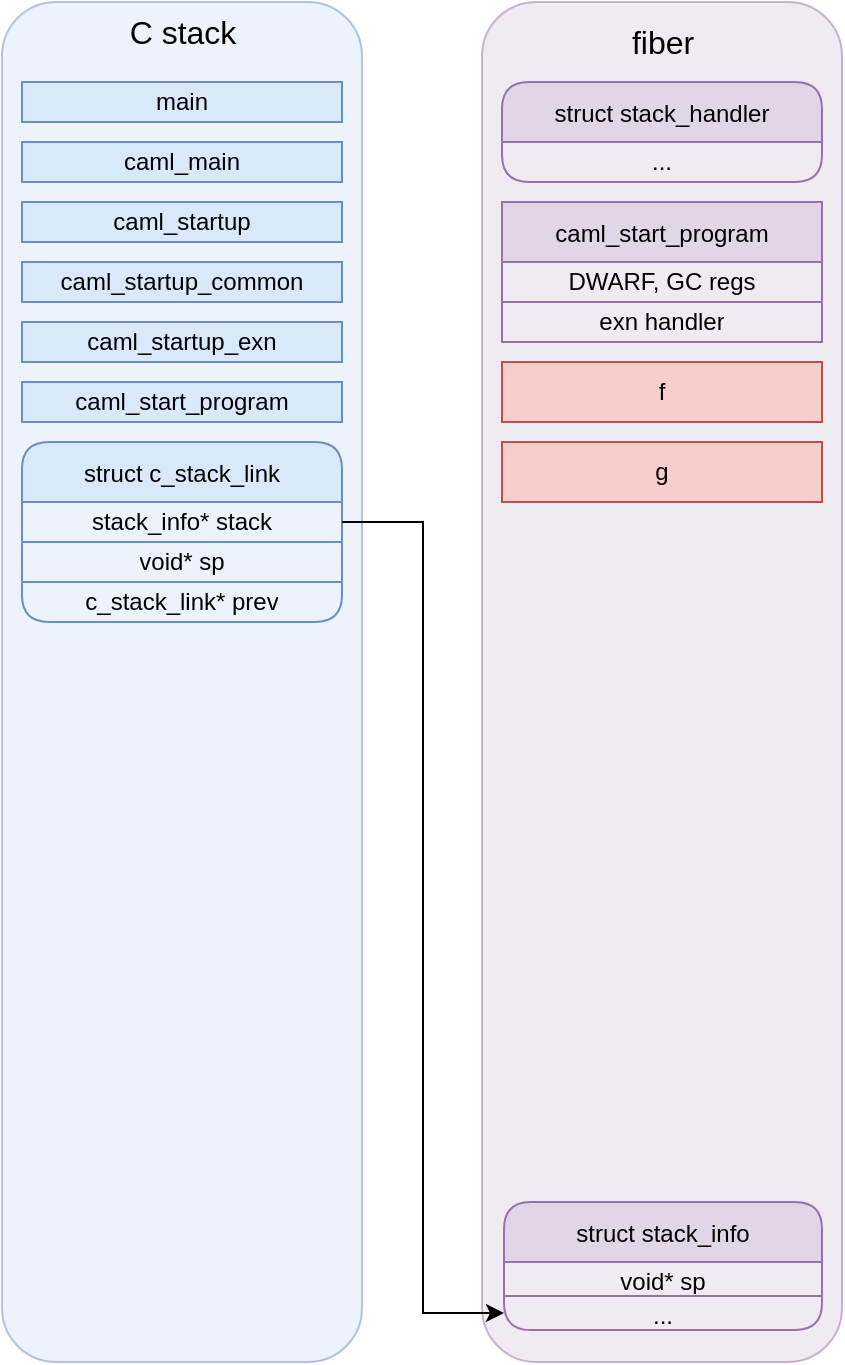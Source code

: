 <mxfile version="20.8.16" type="device"><diagram name="Page-1" id="fGvfJEpyNB1wr5ypj0Vj"><mxGraphModel dx="2261" dy="834" grid="1" gridSize="10" guides="1" tooltips="1" connect="1" arrows="1" fold="1" page="1" pageScale="1" pageWidth="827" pageHeight="1169" math="0" shadow="0"><root><mxCell id="0"/><mxCell id="siU_tqEIsAGhZ9YfezYa-1" value="Step1" parent="0"/><mxCell id="siU_tqEIsAGhZ9YfezYa-2" value="" style="rounded=1;whiteSpace=wrap;html=1;fillColor=#dae8fc;strokeColor=#6c8ebf;fillStyle=auto;opacity=50;" parent="siU_tqEIsAGhZ9YfezYa-1" vertex="1"><mxGeometry x="-760" y="40" width="180" height="680" as="geometry"/></mxCell><mxCell id="siU_tqEIsAGhZ9YfezYa-3" value="&lt;div&gt;main&lt;/div&gt;" style="rounded=0;whiteSpace=wrap;html=1;fillColor=#dae8fc;strokeColor=#6c8ebf;" parent="siU_tqEIsAGhZ9YfezYa-1" vertex="1"><mxGeometry x="-750" y="80" width="160" height="20" as="geometry"/></mxCell><mxCell id="siU_tqEIsAGhZ9YfezYa-4" value="caml_main" style="rounded=0;whiteSpace=wrap;html=1;fillColor=#dae8fc;strokeColor=#6c8ebf;" parent="siU_tqEIsAGhZ9YfezYa-1" vertex="1"><mxGeometry x="-750" y="110" width="160" height="20" as="geometry"/></mxCell><mxCell id="siU_tqEIsAGhZ9YfezYa-5" value="caml_startup" style="rounded=0;whiteSpace=wrap;html=1;fillColor=#dae8fc;strokeColor=#6c8ebf;" parent="siU_tqEIsAGhZ9YfezYa-1" vertex="1"><mxGeometry x="-750" y="140" width="160" height="20" as="geometry"/></mxCell><mxCell id="siU_tqEIsAGhZ9YfezYa-6" value="caml_startup_exn" style="rounded=0;whiteSpace=wrap;html=1;fillColor=#dae8fc;strokeColor=#6c8ebf;" parent="siU_tqEIsAGhZ9YfezYa-1" vertex="1"><mxGeometry x="-750" y="200" width="160" height="20" as="geometry"/></mxCell><mxCell id="siU_tqEIsAGhZ9YfezYa-7" value="caml_start_program" style="rounded=0;whiteSpace=wrap;html=1;fillColor=#dae8fc;strokeColor=#6c8ebf;" parent="siU_tqEIsAGhZ9YfezYa-1" vertex="1"><mxGeometry x="-750" y="230" width="160" height="20" as="geometry"/></mxCell><mxCell id="siU_tqEIsAGhZ9YfezYa-8" value="caml_startup_common" style="rounded=0;whiteSpace=wrap;html=1;fillColor=#dae8fc;strokeColor=#6c8ebf;" parent="siU_tqEIsAGhZ9YfezYa-1" vertex="1"><mxGeometry x="-750" y="170" width="160" height="20" as="geometry"/></mxCell><mxCell id="siU_tqEIsAGhZ9YfezYa-9" value="C stack" style="text;strokeColor=none;fillColor=none;html=1;fontSize=16;fontStyle=0;verticalAlign=middle;align=center;" parent="siU_tqEIsAGhZ9YfezYa-1" vertex="1"><mxGeometry x="-720" y="40" width="100" height="30" as="geometry"/></mxCell><mxCell id="siU_tqEIsAGhZ9YfezYa-10" value="struct c_stack_link" style="shape=table;startSize=30;container=1;collapsible=0;childLayout=tableLayout;fillColor=#dae8fc;strokeColor=#6c8ebf;rounded=1;" parent="siU_tqEIsAGhZ9YfezYa-1" vertex="1"><mxGeometry x="-750" y="260" width="160" height="90" as="geometry"/></mxCell><mxCell id="siU_tqEIsAGhZ9YfezYa-11" value="" style="shape=tableRow;horizontal=0;startSize=0;swimlaneHead=0;swimlaneBody=0;strokeColor=inherit;top=0;left=0;bottom=0;right=0;collapsible=0;dropTarget=0;fillColor=none;points=[[0,0.5],[1,0.5]];portConstraint=eastwest;" parent="siU_tqEIsAGhZ9YfezYa-10" vertex="1"><mxGeometry y="30" width="160" height="20" as="geometry"/></mxCell><mxCell id="siU_tqEIsAGhZ9YfezYa-12" value="stack_info* stack" style="shape=partialRectangle;html=1;whiteSpace=wrap;connectable=0;strokeColor=inherit;overflow=hidden;fillColor=none;top=0;left=0;bottom=0;right=0;pointerEvents=1;" parent="siU_tqEIsAGhZ9YfezYa-11" vertex="1"><mxGeometry width="160" height="20" as="geometry"><mxRectangle width="160" height="20" as="alternateBounds"/></mxGeometry></mxCell><mxCell id="siU_tqEIsAGhZ9YfezYa-13" value="" style="shape=tableRow;horizontal=0;startSize=0;swimlaneHead=0;swimlaneBody=0;strokeColor=inherit;top=0;left=0;bottom=0;right=0;collapsible=0;dropTarget=0;fillColor=none;points=[[0,0.5],[1,0.5]];portConstraint=eastwest;" parent="siU_tqEIsAGhZ9YfezYa-10" vertex="1"><mxGeometry y="50" width="160" height="20" as="geometry"/></mxCell><mxCell id="siU_tqEIsAGhZ9YfezYa-14" value="void* sp" style="shape=partialRectangle;html=1;whiteSpace=wrap;connectable=0;strokeColor=inherit;overflow=hidden;fillColor=none;top=0;left=0;bottom=0;right=0;pointerEvents=1;" parent="siU_tqEIsAGhZ9YfezYa-13" vertex="1"><mxGeometry width="160" height="20" as="geometry"><mxRectangle width="160" height="20" as="alternateBounds"/></mxGeometry></mxCell><mxCell id="siU_tqEIsAGhZ9YfezYa-15" value="" style="shape=tableRow;horizontal=0;startSize=0;swimlaneHead=0;swimlaneBody=0;strokeColor=inherit;top=0;left=0;bottom=0;right=0;collapsible=0;dropTarget=0;fillColor=none;points=[[0,0.5],[1,0.5]];portConstraint=eastwest;" parent="siU_tqEIsAGhZ9YfezYa-10" vertex="1"><mxGeometry y="70" width="160" height="20" as="geometry"/></mxCell><mxCell id="siU_tqEIsAGhZ9YfezYa-16" value="c_stack_link* prev" style="shape=partialRectangle;html=1;whiteSpace=wrap;connectable=0;strokeColor=inherit;overflow=hidden;fillColor=none;top=0;left=0;bottom=0;right=0;pointerEvents=1;" parent="siU_tqEIsAGhZ9YfezYa-15" vertex="1"><mxGeometry width="160" height="20" as="geometry"><mxRectangle width="160" height="20" as="alternateBounds"/></mxGeometry></mxCell><mxCell id="siU_tqEIsAGhZ9YfezYa-29" style="edgeStyle=orthogonalEdgeStyle;rounded=0;orthogonalLoop=1;jettySize=auto;html=1;" parent="siU_tqEIsAGhZ9YfezYa-1" edge="1"><mxGeometry relative="1" as="geometry"><mxPoint x="-660" y="620" as="sourcePoint"/></mxGeometry></mxCell><mxCell id="siU_tqEIsAGhZ9YfezYa-87" value="" style="rounded=1;whiteSpace=wrap;html=1;fillColor=#e1d5e7;strokeColor=#9673a6;opacity=50;" parent="siU_tqEIsAGhZ9YfezYa-1" vertex="1"><mxGeometry x="-520" y="40" width="180" height="680" as="geometry"/></mxCell><mxCell id="siU_tqEIsAGhZ9YfezYa-88" value="fiber" style="text;strokeColor=none;fillColor=none;html=1;fontSize=16;fontStyle=0;verticalAlign=middle;align=center;" parent="siU_tqEIsAGhZ9YfezYa-1" vertex="1"><mxGeometry x="-480" y="45" width="100" height="30" as="geometry"/></mxCell><mxCell id="siU_tqEIsAGhZ9YfezYa-89" value="struct stack_handler" style="shape=table;startSize=30;container=1;collapsible=0;childLayout=tableLayout;fillColor=#e1d5e7;strokeColor=#9673a6;rounded=1;" parent="siU_tqEIsAGhZ9YfezYa-1" vertex="1"><mxGeometry x="-510" y="80" width="160" height="50" as="geometry"/></mxCell><mxCell id="siU_tqEIsAGhZ9YfezYa-90" value="" style="shape=tableRow;horizontal=0;startSize=0;swimlaneHead=0;swimlaneBody=0;strokeColor=inherit;top=0;left=0;bottom=0;right=0;collapsible=0;dropTarget=0;fillColor=none;points=[[0,0.5],[1,0.5]];portConstraint=eastwest;" parent="siU_tqEIsAGhZ9YfezYa-89" vertex="1"><mxGeometry y="30" width="160" height="20" as="geometry"/></mxCell><mxCell id="siU_tqEIsAGhZ9YfezYa-91" value="..." style="shape=partialRectangle;html=1;whiteSpace=wrap;connectable=0;strokeColor=inherit;overflow=hidden;fillColor=none;top=0;left=0;bottom=0;right=0;pointerEvents=1;" parent="siU_tqEIsAGhZ9YfezYa-90" vertex="1"><mxGeometry width="160" height="20" as="geometry"><mxRectangle width="160" height="20" as="alternateBounds"/></mxGeometry></mxCell><mxCell id="siU_tqEIsAGhZ9YfezYa-92" value="struct stack_info" style="shape=table;startSize=30;container=1;collapsible=0;childLayout=tableLayout;fillColor=#e1d5e7;strokeColor=#9673a6;rounded=1;" parent="siU_tqEIsAGhZ9YfezYa-1" vertex="1"><mxGeometry x="-509" y="640" width="159" height="64" as="geometry"/></mxCell><mxCell id="siU_tqEIsAGhZ9YfezYa-93" value="" style="shape=tableRow;horizontal=0;startSize=0;swimlaneHead=0;swimlaneBody=0;strokeColor=inherit;top=0;left=0;bottom=0;right=0;collapsible=0;dropTarget=0;fillColor=none;points=[[0,0.5],[1,0.5]];portConstraint=eastwest;" parent="siU_tqEIsAGhZ9YfezYa-92" vertex="1"><mxGeometry y="30" width="159" height="17" as="geometry"/></mxCell><mxCell id="siU_tqEIsAGhZ9YfezYa-94" value="void* sp" style="shape=partialRectangle;html=1;whiteSpace=wrap;connectable=0;strokeColor=inherit;overflow=hidden;fillColor=none;top=0;left=0;bottom=0;right=0;pointerEvents=1;" parent="siU_tqEIsAGhZ9YfezYa-93" vertex="1"><mxGeometry width="159" height="17" as="geometry"><mxRectangle width="159" height="17" as="alternateBounds"/></mxGeometry></mxCell><mxCell id="siU_tqEIsAGhZ9YfezYa-95" style="shape=tableRow;horizontal=0;startSize=0;swimlaneHead=0;swimlaneBody=0;strokeColor=inherit;top=0;left=0;bottom=0;right=0;collapsible=0;dropTarget=0;fillColor=none;points=[[0,0.5],[1,0.5]];portConstraint=eastwest;" parent="siU_tqEIsAGhZ9YfezYa-92" vertex="1"><mxGeometry y="47" width="159" height="17" as="geometry"/></mxCell><mxCell id="siU_tqEIsAGhZ9YfezYa-96" value="&lt;div&gt;...&lt;/div&gt;&lt;div&gt;&lt;br&gt;&lt;/div&gt;" style="shape=partialRectangle;html=1;whiteSpace=wrap;connectable=0;strokeColor=inherit;overflow=hidden;fillColor=none;top=0;left=0;bottom=0;right=0;pointerEvents=1;" parent="siU_tqEIsAGhZ9YfezYa-95" vertex="1"><mxGeometry width="159" height="17" as="geometry"><mxRectangle width="159" height="17" as="alternateBounds"/></mxGeometry></mxCell><mxCell id="siU_tqEIsAGhZ9YfezYa-97" value="f" style="rounded=0;whiteSpace=wrap;html=1;fillColor=#f8cecc;strokeColor=#b85450;" parent="siU_tqEIsAGhZ9YfezYa-1" vertex="1"><mxGeometry x="-510" y="220" width="160" height="30" as="geometry"/></mxCell><mxCell id="siU_tqEIsAGhZ9YfezYa-98" value="g" style="rounded=0;whiteSpace=wrap;html=1;fillColor=#f8cecc;strokeColor=#b85450;" parent="siU_tqEIsAGhZ9YfezYa-1" vertex="1"><mxGeometry x="-510" y="260" width="160" height="30" as="geometry"/></mxCell><mxCell id="siU_tqEIsAGhZ9YfezYa-99" value="caml_start_program" style="shape=table;startSize=30;container=1;collapsible=0;childLayout=tableLayout;fillColor=#e1d5e7;strokeColor=#9673a6;" parent="siU_tqEIsAGhZ9YfezYa-1" vertex="1"><mxGeometry x="-510" y="140" width="160" height="70" as="geometry"/></mxCell><mxCell id="siU_tqEIsAGhZ9YfezYa-100" value="" style="shape=tableRow;horizontal=0;startSize=0;swimlaneHead=0;swimlaneBody=0;strokeColor=inherit;top=0;left=0;bottom=0;right=0;collapsible=0;dropTarget=0;fillColor=none;points=[[0,0.5],[1,0.5]];portConstraint=eastwest;" parent="siU_tqEIsAGhZ9YfezYa-99" vertex="1"><mxGeometry y="30" width="160" height="20" as="geometry"/></mxCell><mxCell id="siU_tqEIsAGhZ9YfezYa-101" value="DWARF, GC regs" style="shape=partialRectangle;html=1;whiteSpace=wrap;connectable=0;strokeColor=inherit;overflow=hidden;fillColor=none;top=0;left=0;bottom=0;right=0;pointerEvents=1;" parent="siU_tqEIsAGhZ9YfezYa-100" vertex="1"><mxGeometry width="160" height="20" as="geometry"><mxRectangle width="160" height="20" as="alternateBounds"/></mxGeometry></mxCell><mxCell id="siU_tqEIsAGhZ9YfezYa-102" value="" style="shape=tableRow;horizontal=0;startSize=0;swimlaneHead=0;swimlaneBody=0;strokeColor=inherit;top=0;left=0;bottom=0;right=0;collapsible=0;dropTarget=0;fillColor=none;points=[[0,0.5],[1,0.5]];portConstraint=eastwest;" parent="siU_tqEIsAGhZ9YfezYa-99" vertex="1"><mxGeometry y="50" width="160" height="20" as="geometry"/></mxCell><mxCell id="siU_tqEIsAGhZ9YfezYa-103" value="exn handler" style="shape=partialRectangle;html=1;whiteSpace=wrap;connectable=0;strokeColor=inherit;overflow=hidden;fillColor=none;top=0;left=0;bottom=0;right=0;pointerEvents=1;" parent="siU_tqEIsAGhZ9YfezYa-102" vertex="1"><mxGeometry width="160" height="20" as="geometry"><mxRectangle width="160" height="20" as="alternateBounds"/></mxGeometry></mxCell><mxCell id="siU_tqEIsAGhZ9YfezYa-141" style="edgeStyle=orthogonalEdgeStyle;rounded=0;orthogonalLoop=1;jettySize=auto;html=1;exitX=1;exitY=0.5;exitDx=0;exitDy=0;entryX=0;entryY=0.5;entryDx=0;entryDy=0;" parent="siU_tqEIsAGhZ9YfezYa-1" source="siU_tqEIsAGhZ9YfezYa-11" target="siU_tqEIsAGhZ9YfezYa-95" edge="1"><mxGeometry relative="1" as="geometry"/></mxCell><mxCell id="siU_tqEIsAGhZ9YfezYa-104" value="Step2" parent="0" visible="0"/><mxCell id="siU_tqEIsAGhZ9YfezYa-105" value="caml_c_call" style="rounded=0;whiteSpace=wrap;html=1;fillColor=#e1d5e7;strokeColor=#9673a6;" parent="siU_tqEIsAGhZ9YfezYa-104" vertex="1"><mxGeometry x="-510" y="300" width="160" height="20" as="geometry"/></mxCell><mxCell id="siU_tqEIsAGhZ9YfezYa-106" style="edgeStyle=orthogonalEdgeStyle;rounded=0;orthogonalLoop=1;jettySize=auto;html=1;exitX=1;exitY=0.5;exitDx=0;exitDy=0;entryX=1;entryY=0.5;entryDx=0;entryDy=0;dashed=1;" parent="siU_tqEIsAGhZ9YfezYa-104" target="siU_tqEIsAGhZ9YfezYa-105" edge="1"><mxGeometry relative="1" as="geometry"><Array as="points"><mxPoint x="-320" y="679"/><mxPoint x="-320" y="310"/></Array><mxPoint x="-350" y="678.5" as="sourcePoint"/></mxGeometry></mxCell><mxCell id="siU_tqEIsAGhZ9YfezYa-107" value="print_and_call_ocaml_h" style="rounded=0;whiteSpace=wrap;html=1;fillColor=#d5e8d4;strokeColor=#82b366;" parent="siU_tqEIsAGhZ9YfezYa-104" vertex="1"><mxGeometry x="-750" y="360" width="160" height="30" as="geometry"/></mxCell><mxCell id="siU_tqEIsAGhZ9YfezYa-47" value="Step3.1" style="locked=1;" parent="0" visible="0"/><mxCell id="siU_tqEIsAGhZ9YfezYa-109" value="caml_callback" style="rounded=0;whiteSpace=wrap;html=1;fillColor=#dae8fc;strokeColor=#6c8ebf;" parent="siU_tqEIsAGhZ9YfezYa-47" vertex="1"><mxGeometry x="-750" y="400" width="160" height="20" as="geometry"/></mxCell><mxCell id="siU_tqEIsAGhZ9YfezYa-142" value="Step3.2" parent="0" visible="0"/><mxCell id="siU_tqEIsAGhZ9YfezYa-143" value="caml_callback_exn" style="rounded=0;whiteSpace=wrap;html=1;fillColor=#dae8fc;strokeColor=#6c8ebf;" parent="siU_tqEIsAGhZ9YfezYa-142" vertex="1"><mxGeometry x="-750" y="430" width="160" height="20" as="geometry"/></mxCell><mxCell id="siU_tqEIsAGhZ9YfezYa-144" value="caml_callback_asm/&lt;br&gt;caml_start_program" style="rounded=0;whiteSpace=wrap;html=1;fillColor=#dae8fc;strokeColor=#6c8ebf;" parent="siU_tqEIsAGhZ9YfezYa-142" vertex="1"><mxGeometry x="-750" y="460" width="160" height="30" as="geometry"/></mxCell><mxCell id="siU_tqEIsAGhZ9YfezYa-145" value="struct c_stack_link" style="shape=table;startSize=30;container=1;collapsible=0;childLayout=tableLayout;fillColor=#dae8fc;strokeColor=#6c8ebf;rounded=1;" parent="siU_tqEIsAGhZ9YfezYa-142" vertex="1"><mxGeometry x="-750" y="500" width="160" height="90" as="geometry"/></mxCell><mxCell id="siU_tqEIsAGhZ9YfezYa-146" value="" style="shape=tableRow;horizontal=0;startSize=0;swimlaneHead=0;swimlaneBody=0;strokeColor=inherit;top=0;left=0;bottom=0;right=0;collapsible=0;dropTarget=0;fillColor=none;points=[[0,0.5],[1,0.5]];portConstraint=eastwest;" parent="siU_tqEIsAGhZ9YfezYa-145" vertex="1"><mxGeometry y="30" width="160" height="20" as="geometry"/></mxCell><mxCell id="siU_tqEIsAGhZ9YfezYa-147" value="stack_info* stack" style="shape=partialRectangle;html=1;whiteSpace=wrap;connectable=0;strokeColor=inherit;overflow=hidden;fillColor=none;top=0;left=0;bottom=0;right=0;pointerEvents=1;" parent="siU_tqEIsAGhZ9YfezYa-146" vertex="1"><mxGeometry width="160" height="20" as="geometry"><mxRectangle width="160" height="20" as="alternateBounds"/></mxGeometry></mxCell><mxCell id="siU_tqEIsAGhZ9YfezYa-148" value="" style="shape=tableRow;horizontal=0;startSize=0;swimlaneHead=0;swimlaneBody=0;strokeColor=inherit;top=0;left=0;bottom=0;right=0;collapsible=0;dropTarget=0;fillColor=none;points=[[0,0.5],[1,0.5]];portConstraint=eastwest;" parent="siU_tqEIsAGhZ9YfezYa-145" vertex="1"><mxGeometry y="50" width="160" height="20" as="geometry"/></mxCell><mxCell id="siU_tqEIsAGhZ9YfezYa-149" value="void* sp" style="shape=partialRectangle;html=1;whiteSpace=wrap;connectable=0;strokeColor=inherit;overflow=hidden;fillColor=none;top=0;left=0;bottom=0;right=0;pointerEvents=1;" parent="siU_tqEIsAGhZ9YfezYa-148" vertex="1"><mxGeometry width="160" height="20" as="geometry"><mxRectangle width="160" height="20" as="alternateBounds"/></mxGeometry></mxCell><mxCell id="siU_tqEIsAGhZ9YfezYa-150" value="" style="shape=tableRow;horizontal=0;startSize=0;swimlaneHead=0;swimlaneBody=0;strokeColor=inherit;top=0;left=0;bottom=0;right=0;collapsible=0;dropTarget=0;fillColor=none;points=[[0,0.5],[1,0.5]];portConstraint=eastwest;" parent="siU_tqEIsAGhZ9YfezYa-145" vertex="1"><mxGeometry y="70" width="160" height="20" as="geometry"/></mxCell><mxCell id="siU_tqEIsAGhZ9YfezYa-151" value="c_stack_link* prev" style="shape=partialRectangle;html=1;whiteSpace=wrap;connectable=0;strokeColor=inherit;overflow=hidden;fillColor=none;top=0;left=0;bottom=0;right=0;pointerEvents=1;" parent="siU_tqEIsAGhZ9YfezYa-150" vertex="1"><mxGeometry width="160" height="20" as="geometry"><mxRectangle width="160" height="20" as="alternateBounds"/></mxGeometry></mxCell><mxCell id="siU_tqEIsAGhZ9YfezYa-152" style="edgeStyle=orthogonalEdgeStyle;rounded=0;orthogonalLoop=1;jettySize=auto;html=1;exitX=0;exitY=0.5;exitDx=0;exitDy=0;" parent="siU_tqEIsAGhZ9YfezYa-142" source="siU_tqEIsAGhZ9YfezYa-150" edge="1"><mxGeometry relative="1" as="geometry"><Array as="points"><mxPoint x="-770" y="580"/><mxPoint x="-770" y="272"/></Array><mxPoint x="-750" y="272" as="targetPoint"/><mxPoint x="-740" y="580" as="sourcePoint"/></mxGeometry></mxCell><mxCell id="siU_tqEIsAGhZ9YfezYa-108" value="Step4" parent="0" visible="0"/><mxCell id="siU_tqEIsAGhZ9YfezYa-127" value="h" style="rounded=0;whiteSpace=wrap;html=1;fillColor=#f8cecc;strokeColor=#b85450;" parent="siU_tqEIsAGhZ9YfezYa-108" vertex="1"><mxGeometry x="-510" y="420" width="160" height="30" as="geometry"/></mxCell><mxCell id="siU_tqEIsAGhZ9YfezYa-128" value="i" style="rounded=0;whiteSpace=wrap;html=1;fillColor=#f8cecc;strokeColor=#b85450;" parent="siU_tqEIsAGhZ9YfezYa-108" vertex="1"><mxGeometry x="-510" y="460" width="160" height="30" as="geometry"/></mxCell><mxCell id="75412L5vuf7un3VHbCTK-0" value="Step4.1" parent="0" visible="0"/><mxCell id="75412L5vuf7un3VHbCTK-1" value="caml_start_program" style="shape=table;startSize=30;container=1;collapsible=0;childLayout=tableLayout;fillColor=#e1d5e7;strokeColor=#9673a6;" parent="75412L5vuf7un3VHbCTK-0" vertex="1"><mxGeometry x="-510" y="330" width="160" height="77.5" as="geometry"/></mxCell><mxCell id="75412L5vuf7un3VHbCTK-2" value="" style="shape=tableRow;horizontal=0;startSize=0;swimlaneHead=0;swimlaneBody=0;strokeColor=inherit;top=0;left=0;bottom=0;right=0;collapsible=0;dropTarget=0;fillColor=none;points=[[0,0.5],[1,0.5]];portConstraint=eastwest;" parent="75412L5vuf7un3VHbCTK-1" vertex="1"><mxGeometry y="30" width="160" height="24" as="geometry"/></mxCell><mxCell id="75412L5vuf7un3VHbCTK-3" value="DWARF, GC regs" style="shape=partialRectangle;html=1;whiteSpace=wrap;connectable=0;strokeColor=inherit;overflow=hidden;fillColor=none;top=0;left=0;bottom=0;right=0;pointerEvents=1;" parent="75412L5vuf7un3VHbCTK-2" vertex="1"><mxGeometry width="160" height="24" as="geometry"><mxRectangle width="160" height="24" as="alternateBounds"/></mxGeometry></mxCell><mxCell id="75412L5vuf7un3VHbCTK-4" value="" style="shape=tableRow;horizontal=0;startSize=0;swimlaneHead=0;swimlaneBody=0;strokeColor=inherit;top=0;left=0;bottom=0;right=0;collapsible=0;dropTarget=0;fillColor=none;points=[[0,0.5],[1,0.5]];portConstraint=eastwest;" parent="75412L5vuf7un3VHbCTK-1" vertex="1"><mxGeometry y="54" width="160" height="24" as="geometry"/></mxCell><mxCell id="75412L5vuf7un3VHbCTK-5" value="exn handler" style="shape=partialRectangle;html=1;whiteSpace=wrap;connectable=0;strokeColor=inherit;overflow=hidden;fillColor=none;top=0;left=0;bottom=0;right=0;pointerEvents=1;" parent="75412L5vuf7un3VHbCTK-4" vertex="1"><mxGeometry width="160" height="24" as="geometry"><mxRectangle width="160" height="24" as="alternateBounds"/></mxGeometry></mxCell><mxCell id="75412L5vuf7un3VHbCTK-6" style="edgeStyle=orthogonalEdgeStyle;rounded=0;orthogonalLoop=1;jettySize=auto;html=1;exitX=1;exitY=0.5;exitDx=0;exitDy=0;entryX=1;entryY=0.5;entryDx=0;entryDy=0;dashed=1;" parent="75412L5vuf7un3VHbCTK-0" source="75412L5vuf7un3VHbCTK-4" edge="1"><mxGeometry relative="1" as="geometry"><mxPoint x="-350" y="200" as="targetPoint"/><Array as="points"><mxPoint x="-330" y="396"/><mxPoint x="-330" y="200"/></Array></mxGeometry></mxCell><mxCell id="siU_tqEIsAGhZ9YfezYa-32" value="Step4.2" parent="0" visible="0"/><mxCell id="siU_tqEIsAGhZ9YfezYa-159" style="edgeStyle=orthogonalEdgeStyle;rounded=0;orthogonalLoop=1;jettySize=auto;html=1;entryX=0.578;entryY=0.151;entryDx=0;entryDy=0;entryPerimeter=0;" parent="siU_tqEIsAGhZ9YfezYa-32" source="siU_tqEIsAGhZ9YfezYa-136" target="siU_tqEIsAGhZ9YfezYa-137" edge="1"><mxGeometry relative="1" as="geometry"/></mxCell><mxCell id="siU_tqEIsAGhZ9YfezYa-136" value="caml_tsan_exn_func_exit" style="rounded=0;whiteSpace=wrap;html=1;fillColor=#dae8fc;strokeColor=#6c8ebf;" parent="siU_tqEIsAGhZ9YfezYa-32" vertex="1"><mxGeometry x="-750" y="600" width="160" height="20" as="geometry"/></mxCell><mxCell id="siU_tqEIsAGhZ9YfezYa-137" value="h, i" style="ellipse;shape=cloud;whiteSpace=wrap;html=1;fillColor=#fff2cc;strokeColor=#d6b656;" parent="siU_tqEIsAGhZ9YfezYa-32" vertex="1"><mxGeometry x="-720" y="640" width="85" height="50" as="geometry"/></mxCell><mxCell id="siU_tqEIsAGhZ9YfezYa-138" value="caml_raise_exn" style="rounded=0;whiteSpace=wrap;html=1;fillColor=#e1d5e7;strokeColor=#9673a6;" parent="siU_tqEIsAGhZ9YfezYa-32" vertex="1"><mxGeometry x="-510" y="500" width="160" height="20" as="geometry"/></mxCell><mxCell id="siU_tqEIsAGhZ9YfezYa-139" value="" style="ellipse;whiteSpace=wrap;html=1;fillColor=none;strokeColor=#E51400;strokeWidth=2;sketch=1;curveFitting=1;jiggle=2;" parent="siU_tqEIsAGhZ9YfezYa-32" vertex="1"><mxGeometry x="-520" y="420" width="180" height="70" as="geometry"/></mxCell><mxCell id="siU_tqEIsAGhZ9YfezYa-140" style="edgeStyle=orthogonalEdgeStyle;rounded=0;orthogonalLoop=1;jettySize=auto;html=1;exitX=1;exitY=0.5;exitDx=0;exitDy=0;entryX=0;entryY=0.5;entryDx=0;entryDy=0;" parent="siU_tqEIsAGhZ9YfezYa-32" source="siU_tqEIsAGhZ9YfezYa-11" target="siU_tqEIsAGhZ9YfezYa-95" edge="1"><mxGeometry relative="1" as="geometry"/></mxCell><mxCell id="siU_tqEIsAGhZ9YfezYa-134" value="Step5" parent="0" visible="0"/><mxCell id="siU_tqEIsAGhZ9YfezYa-153" value="caml_raise_if_exception" style="rounded=0;whiteSpace=wrap;html=1;fillColor=#dae8fc;strokeColor=#6c8ebf;" parent="siU_tqEIsAGhZ9YfezYa-134" vertex="1"><mxGeometry x="-750" y="430" width="160" height="20" as="geometry"/></mxCell><mxCell id="siU_tqEIsAGhZ9YfezYa-154" value="&lt;div&gt;caml_raise&lt;/div&gt;" style="rounded=0;whiteSpace=wrap;html=1;fillColor=#dae8fc;strokeColor=#6c8ebf;" parent="siU_tqEIsAGhZ9YfezYa-134" vertex="1"><mxGeometry x="-750" y="460" width="160" height="20" as="geometry"/></mxCell><mxCell id="siU_tqEIsAGhZ9YfezYa-160" style="edgeStyle=orthogonalEdgeStyle;rounded=0;orthogonalLoop=1;jettySize=auto;html=1;exitX=0.5;exitY=1;exitDx=0;exitDy=0;entryX=0.514;entryY=0.095;entryDx=0;entryDy=0;entryPerimeter=0;" parent="siU_tqEIsAGhZ9YfezYa-134" source="siU_tqEIsAGhZ9YfezYa-156" target="siU_tqEIsAGhZ9YfezYa-157" edge="1"><mxGeometry relative="1" as="geometry"/></mxCell><mxCell id="siU_tqEIsAGhZ9YfezYa-156" value="caml_tsan_exn_func_exit_c" style="rounded=0;whiteSpace=wrap;html=1;fillColor=#dae8fc;strokeColor=#6c8ebf;" parent="siU_tqEIsAGhZ9YfezYa-134" vertex="1"><mxGeometry x="-750" y="490" width="160" height="20" as="geometry"/></mxCell><mxCell id="siU_tqEIsAGhZ9YfezYa-157" value="tsan_func_exit_c&lt;br&gt;&lt;div&gt;caml_raise&lt;/div&gt;&lt;div&gt;caml_callback&lt;br&gt;print_and_call_ocaml_h&lt;/div&gt;" style="ellipse;shape=cloud;whiteSpace=wrap;html=1;fillColor=#fff2cc;strokeColor=#d6b656;" parent="siU_tqEIsAGhZ9YfezYa-134" vertex="1"><mxGeometry x="-760" y="540" width="175" height="105" as="geometry"/></mxCell><mxCell id="siU_tqEIsAGhZ9YfezYa-161" value="" style="ellipse;whiteSpace=wrap;html=1;fillColor=none;strokeColor=#E51400;strokeWidth=2;sketch=1;curveFitting=1;jiggle=2;" parent="siU_tqEIsAGhZ9YfezYa-134" vertex="1"><mxGeometry x="-760" y="360" width="180" height="150" as="geometry"/></mxCell><mxCell id="siU_tqEIsAGhZ9YfezYa-162" value="Step6" parent="0" visible="0"/><mxCell id="siU_tqEIsAGhZ9YfezYa-163" value="&lt;div&gt;caml_raise_exception&lt;/div&gt;" style="rounded=0;whiteSpace=wrap;html=1;fillColor=#dae8fc;strokeColor=#6c8ebf;" parent="siU_tqEIsAGhZ9YfezYa-162" vertex="1"><mxGeometry x="-750" y="430" width="160" height="20" as="geometry"/></mxCell><mxCell id="siU_tqEIsAGhZ9YfezYa-164" style="edgeStyle=orthogonalEdgeStyle;rounded=0;orthogonalLoop=1;jettySize=auto;html=1;" parent="siU_tqEIsAGhZ9YfezYa-162" source="siU_tqEIsAGhZ9YfezYa-165" target="siU_tqEIsAGhZ9YfezYa-166" edge="1"><mxGeometry relative="1" as="geometry"/></mxCell><mxCell id="siU_tqEIsAGhZ9YfezYa-165" value="caml_tsan_exn_func_exit" style="rounded=0;whiteSpace=wrap;html=1;fillColor=#dae8fc;strokeColor=#6c8ebf;" parent="siU_tqEIsAGhZ9YfezYa-162" vertex="1"><mxGeometry x="-750" y="460" width="160" height="20" as="geometry"/></mxCell><mxCell id="siU_tqEIsAGhZ9YfezYa-166" value="g" style="ellipse;shape=cloud;whiteSpace=wrap;html=1;fillColor=#fff2cc;strokeColor=#d6b656;" parent="siU_tqEIsAGhZ9YfezYa-162" vertex="1"><mxGeometry x="-712.5" y="510" width="85" height="50" as="geometry"/></mxCell><mxCell id="siU_tqEIsAGhZ9YfezYa-168" value="" style="ellipse;whiteSpace=wrap;html=1;fillColor=none;strokeColor=#E51400;strokeWidth=2;sketch=1;curveFitting=1;jiggle=2;" parent="siU_tqEIsAGhZ9YfezYa-162" vertex="1"><mxGeometry x="-520" y="260" width="180" height="30" as="geometry"/></mxCell></root></mxGraphModel></diagram></mxfile>